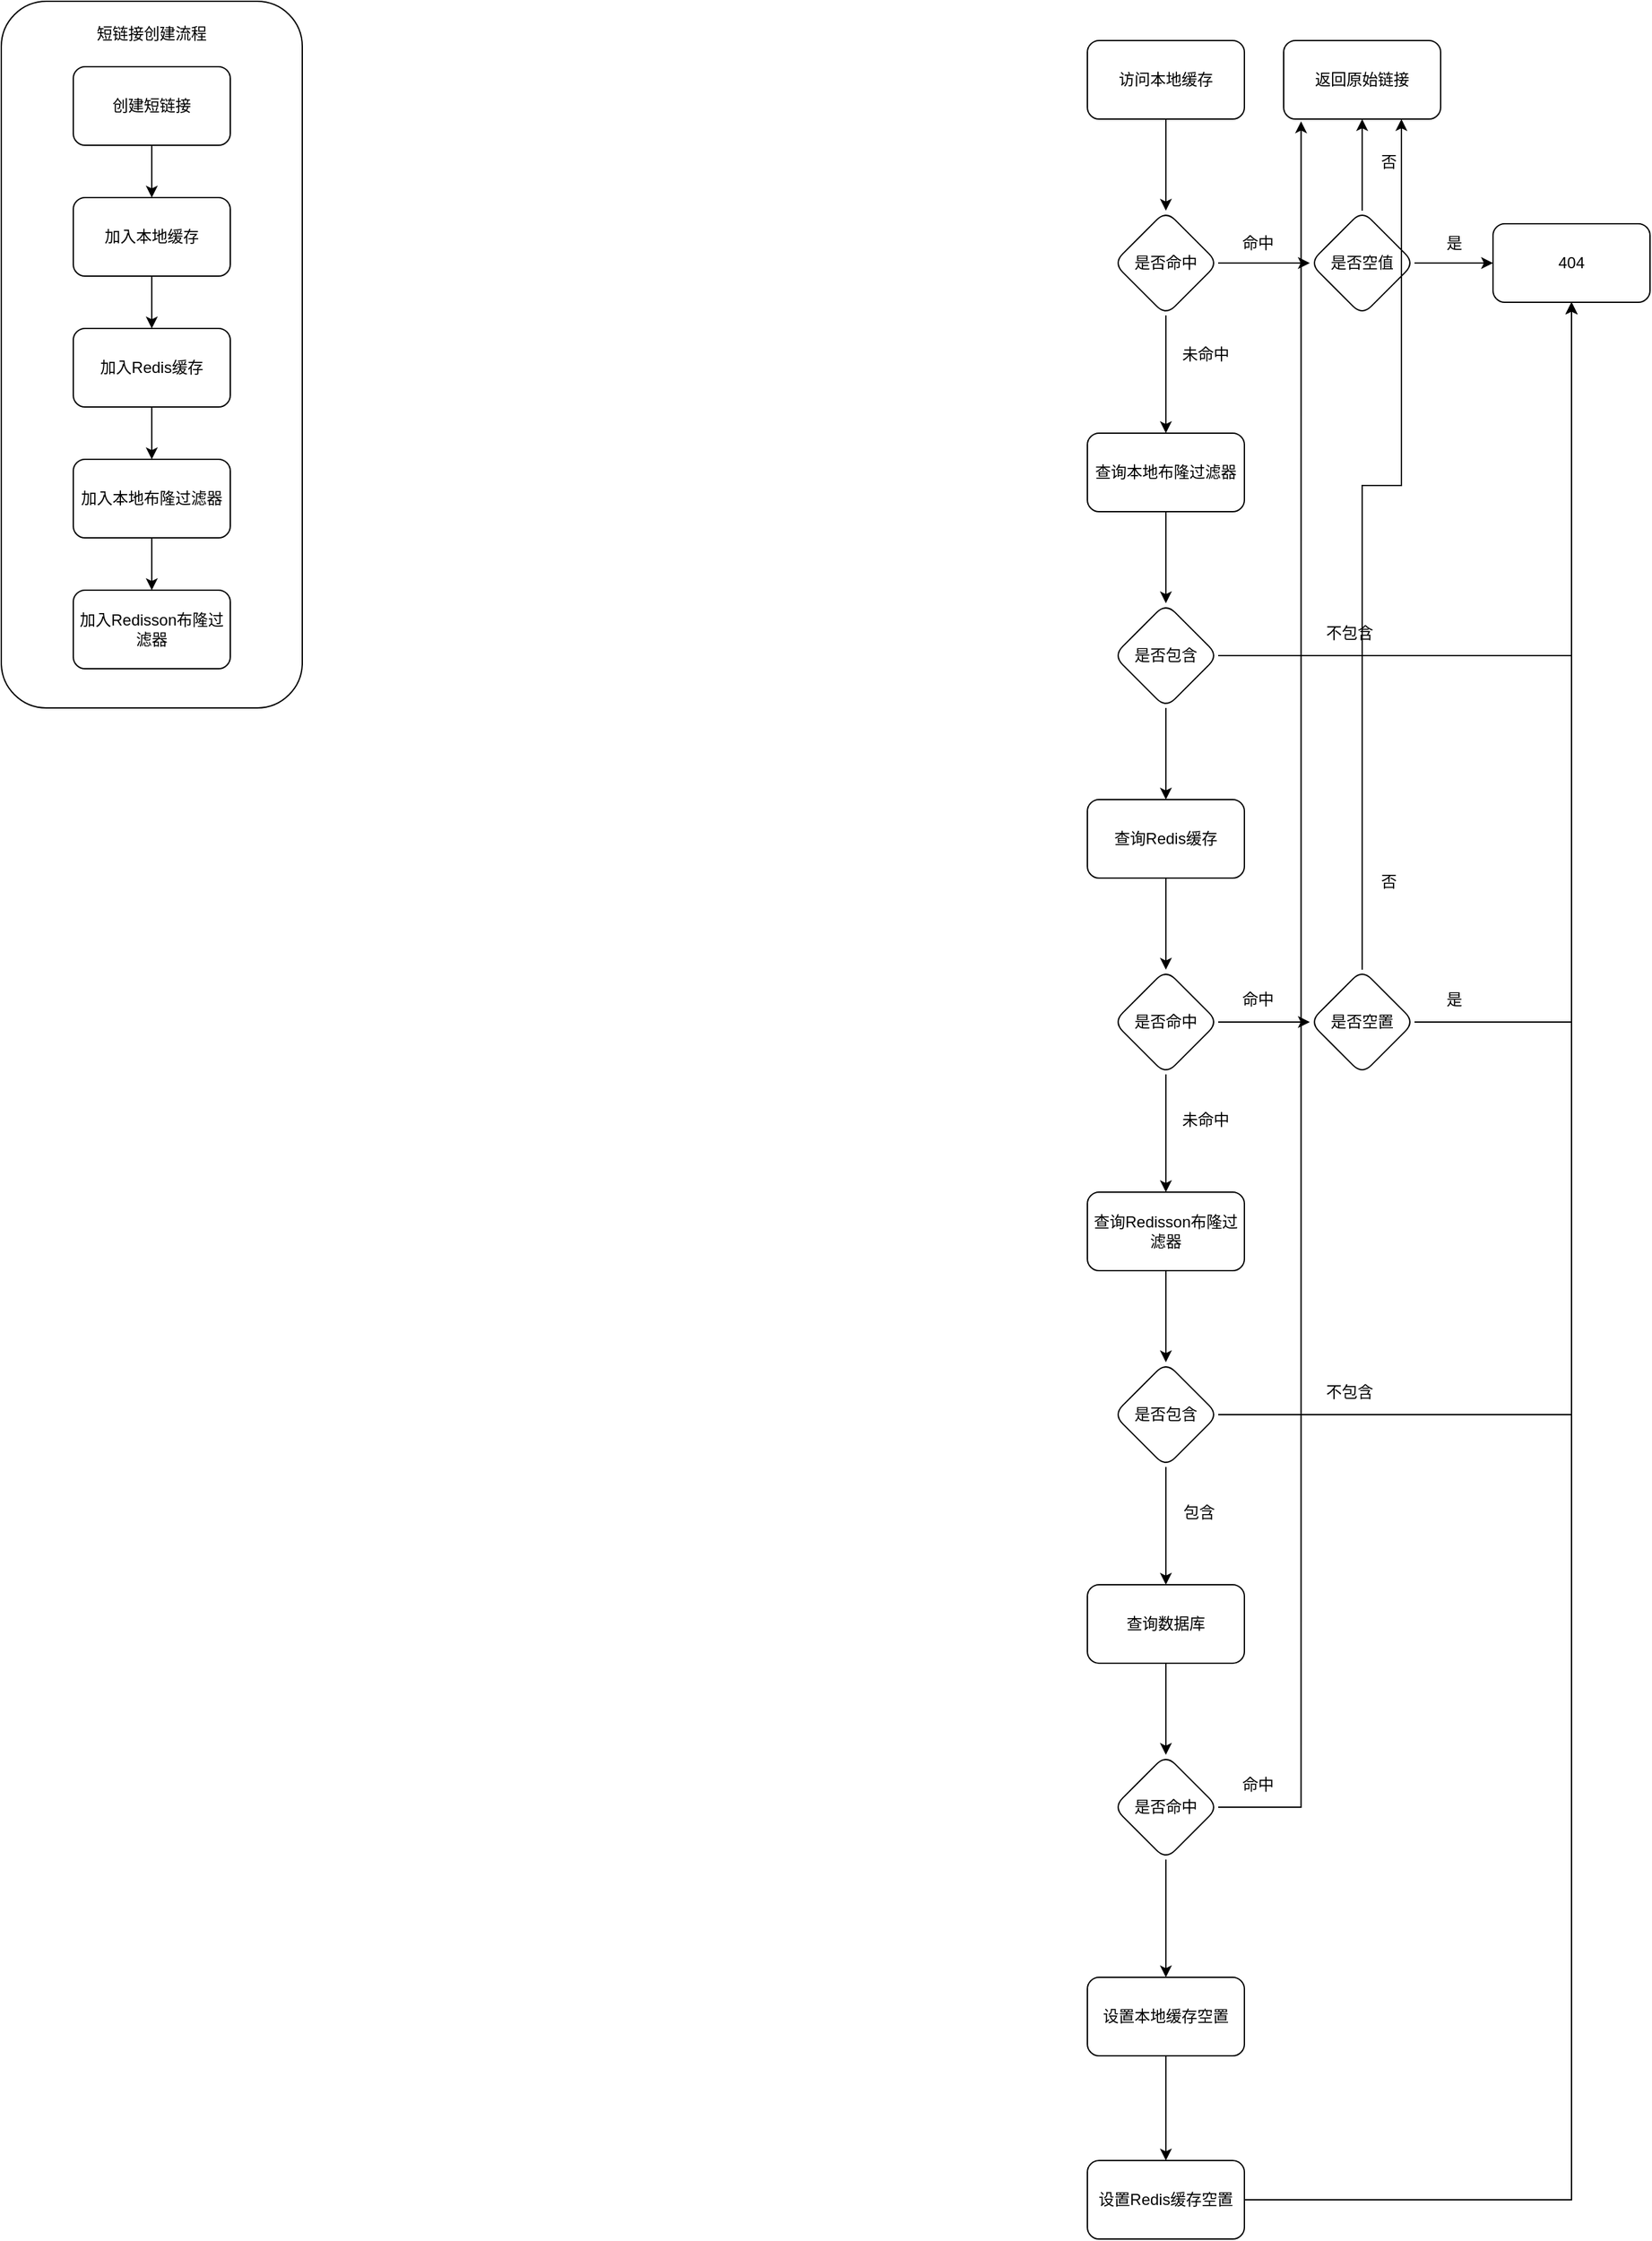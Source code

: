 <mxfile version="28.0.4">
  <diagram name="第 1 页" id="mXXJtRQOIAk-y63agnJB">
    <mxGraphModel dx="1701" dy="996" grid="1" gridSize="10" guides="1" tooltips="1" connect="1" arrows="1" fold="1" page="1" pageScale="1" pageWidth="2339" pageHeight="3300" math="0" shadow="0">
      <root>
        <mxCell id="0" />
        <mxCell id="1" parent="0" />
        <mxCell id="KLF6bR-u0PDEBaUB7QFk-12" value="" style="group" vertex="1" connectable="0" parent="1">
          <mxGeometry x="120" y="80" width="230" height="540" as="geometry" />
        </mxCell>
        <mxCell id="KLF6bR-u0PDEBaUB7QFk-10" value="" style="rounded=1;whiteSpace=wrap;html=1;" vertex="1" parent="KLF6bR-u0PDEBaUB7QFk-12">
          <mxGeometry width="230" height="540" as="geometry" />
        </mxCell>
        <mxCell id="KLF6bR-u0PDEBaUB7QFk-3" value="" style="edgeStyle=orthogonalEdgeStyle;rounded=0;orthogonalLoop=1;jettySize=auto;html=1;" edge="1" parent="KLF6bR-u0PDEBaUB7QFk-12" source="KLF6bR-u0PDEBaUB7QFk-1" target="KLF6bR-u0PDEBaUB7QFk-2">
          <mxGeometry relative="1" as="geometry" />
        </mxCell>
        <mxCell id="KLF6bR-u0PDEBaUB7QFk-1" value="创建短链接" style="rounded=1;whiteSpace=wrap;html=1;" vertex="1" parent="KLF6bR-u0PDEBaUB7QFk-12">
          <mxGeometry x="55" y="50" width="120" height="60" as="geometry" />
        </mxCell>
        <mxCell id="KLF6bR-u0PDEBaUB7QFk-5" value="" style="edgeStyle=orthogonalEdgeStyle;rounded=0;orthogonalLoop=1;jettySize=auto;html=1;" edge="1" parent="KLF6bR-u0PDEBaUB7QFk-12" source="KLF6bR-u0PDEBaUB7QFk-2" target="KLF6bR-u0PDEBaUB7QFk-4">
          <mxGeometry relative="1" as="geometry" />
        </mxCell>
        <mxCell id="KLF6bR-u0PDEBaUB7QFk-2" value="加入本地缓存" style="rounded=1;whiteSpace=wrap;html=1;" vertex="1" parent="KLF6bR-u0PDEBaUB7QFk-12">
          <mxGeometry x="55" y="150" width="120" height="60" as="geometry" />
        </mxCell>
        <mxCell id="KLF6bR-u0PDEBaUB7QFk-7" value="" style="edgeStyle=orthogonalEdgeStyle;rounded=0;orthogonalLoop=1;jettySize=auto;html=1;" edge="1" parent="KLF6bR-u0PDEBaUB7QFk-12" source="KLF6bR-u0PDEBaUB7QFk-4" target="KLF6bR-u0PDEBaUB7QFk-6">
          <mxGeometry relative="1" as="geometry" />
        </mxCell>
        <mxCell id="KLF6bR-u0PDEBaUB7QFk-4" value="加入Redis缓存" style="rounded=1;whiteSpace=wrap;html=1;" vertex="1" parent="KLF6bR-u0PDEBaUB7QFk-12">
          <mxGeometry x="55" y="250" width="120" height="60" as="geometry" />
        </mxCell>
        <mxCell id="KLF6bR-u0PDEBaUB7QFk-9" value="" style="edgeStyle=orthogonalEdgeStyle;rounded=0;orthogonalLoop=1;jettySize=auto;html=1;" edge="1" parent="KLF6bR-u0PDEBaUB7QFk-12" source="KLF6bR-u0PDEBaUB7QFk-6" target="KLF6bR-u0PDEBaUB7QFk-8">
          <mxGeometry relative="1" as="geometry" />
        </mxCell>
        <mxCell id="KLF6bR-u0PDEBaUB7QFk-6" value="加入本地布隆过滤器" style="rounded=1;whiteSpace=wrap;html=1;" vertex="1" parent="KLF6bR-u0PDEBaUB7QFk-12">
          <mxGeometry x="55" y="350" width="120" height="60" as="geometry" />
        </mxCell>
        <mxCell id="KLF6bR-u0PDEBaUB7QFk-8" value="加入Redisson布隆过滤器" style="whiteSpace=wrap;html=1;rounded=1;" vertex="1" parent="KLF6bR-u0PDEBaUB7QFk-12">
          <mxGeometry x="55" y="450" width="120" height="60" as="geometry" />
        </mxCell>
        <mxCell id="KLF6bR-u0PDEBaUB7QFk-11" value="短链接创建流程" style="text;html=1;align=center;verticalAlign=middle;whiteSpace=wrap;rounded=0;" vertex="1" parent="KLF6bR-u0PDEBaUB7QFk-12">
          <mxGeometry x="65" y="10" width="100" height="30" as="geometry" />
        </mxCell>
        <mxCell id="KLF6bR-u0PDEBaUB7QFk-23" value="404" style="whiteSpace=wrap;html=1;rounded=1;" vertex="1" parent="1">
          <mxGeometry x="1260" y="250" width="120" height="60" as="geometry" />
        </mxCell>
        <mxCell id="KLF6bR-u0PDEBaUB7QFk-69" value="" style="group" vertex="1" connectable="0" parent="1">
          <mxGeometry x="950" y="110" width="300" height="1680" as="geometry" />
        </mxCell>
        <mxCell id="KLF6bR-u0PDEBaUB7QFk-15" value="" style="edgeStyle=orthogonalEdgeStyle;rounded=0;orthogonalLoop=1;jettySize=auto;html=1;" edge="1" parent="KLF6bR-u0PDEBaUB7QFk-69" source="KLF6bR-u0PDEBaUB7QFk-13" target="KLF6bR-u0PDEBaUB7QFk-14">
          <mxGeometry relative="1" as="geometry" />
        </mxCell>
        <mxCell id="KLF6bR-u0PDEBaUB7QFk-13" value="访问本地缓存" style="rounded=1;whiteSpace=wrap;html=1;" vertex="1" parent="KLF6bR-u0PDEBaUB7QFk-69">
          <mxGeometry width="120" height="60" as="geometry" />
        </mxCell>
        <mxCell id="KLF6bR-u0PDEBaUB7QFk-21" value="" style="edgeStyle=orthogonalEdgeStyle;rounded=0;orthogonalLoop=1;jettySize=auto;html=1;" edge="1" parent="KLF6bR-u0PDEBaUB7QFk-69" source="KLF6bR-u0PDEBaUB7QFk-14" target="KLF6bR-u0PDEBaUB7QFk-20">
          <mxGeometry relative="1" as="geometry" />
        </mxCell>
        <mxCell id="KLF6bR-u0PDEBaUB7QFk-29" value="" style="edgeStyle=orthogonalEdgeStyle;rounded=0;orthogonalLoop=1;jettySize=auto;html=1;" edge="1" parent="KLF6bR-u0PDEBaUB7QFk-69" source="KLF6bR-u0PDEBaUB7QFk-14" target="KLF6bR-u0PDEBaUB7QFk-28">
          <mxGeometry relative="1" as="geometry" />
        </mxCell>
        <mxCell id="KLF6bR-u0PDEBaUB7QFk-14" value="是否命中" style="rhombus;whiteSpace=wrap;html=1;rounded=1;" vertex="1" parent="KLF6bR-u0PDEBaUB7QFk-69">
          <mxGeometry x="20" y="130" width="80" height="80" as="geometry" />
        </mxCell>
        <mxCell id="KLF6bR-u0PDEBaUB7QFk-16" value="返回原始链接" style="whiteSpace=wrap;html=1;rounded=1;" vertex="1" parent="KLF6bR-u0PDEBaUB7QFk-69">
          <mxGeometry x="150" width="120" height="60" as="geometry" />
        </mxCell>
        <mxCell id="KLF6bR-u0PDEBaUB7QFk-24" value="" style="edgeStyle=orthogonalEdgeStyle;rounded=0;orthogonalLoop=1;jettySize=auto;html=1;" edge="1" parent="KLF6bR-u0PDEBaUB7QFk-69" source="KLF6bR-u0PDEBaUB7QFk-20" target="KLF6bR-u0PDEBaUB7QFk-23">
          <mxGeometry relative="1" as="geometry" />
        </mxCell>
        <mxCell id="KLF6bR-u0PDEBaUB7QFk-26" value="" style="edgeStyle=orthogonalEdgeStyle;rounded=0;orthogonalLoop=1;jettySize=auto;html=1;" edge="1" parent="KLF6bR-u0PDEBaUB7QFk-69" source="KLF6bR-u0PDEBaUB7QFk-20" target="KLF6bR-u0PDEBaUB7QFk-16">
          <mxGeometry relative="1" as="geometry" />
        </mxCell>
        <mxCell id="KLF6bR-u0PDEBaUB7QFk-20" value="是否空值" style="rhombus;whiteSpace=wrap;html=1;rounded=1;" vertex="1" parent="KLF6bR-u0PDEBaUB7QFk-69">
          <mxGeometry x="170" y="130" width="80" height="80" as="geometry" />
        </mxCell>
        <mxCell id="KLF6bR-u0PDEBaUB7QFk-25" value="是" style="text;html=1;align=center;verticalAlign=middle;resizable=0;points=[];autosize=1;strokeColor=none;fillColor=none;" vertex="1" parent="KLF6bR-u0PDEBaUB7QFk-69">
          <mxGeometry x="260" y="140" width="40" height="30" as="geometry" />
        </mxCell>
        <mxCell id="KLF6bR-u0PDEBaUB7QFk-27" value="否" style="text;html=1;align=center;verticalAlign=middle;resizable=0;points=[];autosize=1;strokeColor=none;fillColor=none;" vertex="1" parent="KLF6bR-u0PDEBaUB7QFk-69">
          <mxGeometry x="210" y="78" width="40" height="30" as="geometry" />
        </mxCell>
        <mxCell id="KLF6bR-u0PDEBaUB7QFk-34" value="" style="edgeStyle=orthogonalEdgeStyle;rounded=0;orthogonalLoop=1;jettySize=auto;html=1;" edge="1" parent="KLF6bR-u0PDEBaUB7QFk-69" source="KLF6bR-u0PDEBaUB7QFk-28" target="KLF6bR-u0PDEBaUB7QFk-33">
          <mxGeometry relative="1" as="geometry" />
        </mxCell>
        <mxCell id="KLF6bR-u0PDEBaUB7QFk-28" value="查询本地布隆过滤器" style="whiteSpace=wrap;html=1;rounded=1;" vertex="1" parent="KLF6bR-u0PDEBaUB7QFk-69">
          <mxGeometry y="300" width="120" height="60" as="geometry" />
        </mxCell>
        <mxCell id="KLF6bR-u0PDEBaUB7QFk-30" value="未命中" style="text;html=1;align=center;verticalAlign=middle;resizable=0;points=[];autosize=1;strokeColor=none;fillColor=none;" vertex="1" parent="KLF6bR-u0PDEBaUB7QFk-69">
          <mxGeometry x="60" y="225" width="60" height="30" as="geometry" />
        </mxCell>
        <mxCell id="KLF6bR-u0PDEBaUB7QFk-31" value="命中" style="text;html=1;align=center;verticalAlign=middle;resizable=0;points=[];autosize=1;strokeColor=none;fillColor=none;" vertex="1" parent="KLF6bR-u0PDEBaUB7QFk-69">
          <mxGeometry x="105" y="140" width="50" height="30" as="geometry" />
        </mxCell>
        <mxCell id="KLF6bR-u0PDEBaUB7QFk-35" style="edgeStyle=orthogonalEdgeStyle;rounded=0;orthogonalLoop=1;jettySize=auto;html=1;entryX=0.5;entryY=1;entryDx=0;entryDy=0;" edge="1" parent="KLF6bR-u0PDEBaUB7QFk-69" source="KLF6bR-u0PDEBaUB7QFk-33" target="KLF6bR-u0PDEBaUB7QFk-23">
          <mxGeometry relative="1" as="geometry" />
        </mxCell>
        <mxCell id="KLF6bR-u0PDEBaUB7QFk-38" value="" style="edgeStyle=orthogonalEdgeStyle;rounded=0;orthogonalLoop=1;jettySize=auto;html=1;" edge="1" parent="KLF6bR-u0PDEBaUB7QFk-69" source="KLF6bR-u0PDEBaUB7QFk-33" target="KLF6bR-u0PDEBaUB7QFk-37">
          <mxGeometry relative="1" as="geometry" />
        </mxCell>
        <mxCell id="KLF6bR-u0PDEBaUB7QFk-33" value="是否包含" style="rhombus;whiteSpace=wrap;html=1;rounded=1;" vertex="1" parent="KLF6bR-u0PDEBaUB7QFk-69">
          <mxGeometry x="20" y="430" width="80" height="80" as="geometry" />
        </mxCell>
        <mxCell id="KLF6bR-u0PDEBaUB7QFk-36" value="不包含" style="text;html=1;align=center;verticalAlign=middle;resizable=0;points=[];autosize=1;strokeColor=none;fillColor=none;" vertex="1" parent="KLF6bR-u0PDEBaUB7QFk-69">
          <mxGeometry x="170" y="438" width="60" height="30" as="geometry" />
        </mxCell>
        <mxCell id="KLF6bR-u0PDEBaUB7QFk-42" value="" style="edgeStyle=orthogonalEdgeStyle;rounded=0;orthogonalLoop=1;jettySize=auto;html=1;" edge="1" parent="KLF6bR-u0PDEBaUB7QFk-69" source="KLF6bR-u0PDEBaUB7QFk-37" target="KLF6bR-u0PDEBaUB7QFk-41">
          <mxGeometry relative="1" as="geometry" />
        </mxCell>
        <mxCell id="KLF6bR-u0PDEBaUB7QFk-37" value="查询Redis缓存" style="whiteSpace=wrap;html=1;rounded=1;" vertex="1" parent="KLF6bR-u0PDEBaUB7QFk-69">
          <mxGeometry y="580" width="120" height="60" as="geometry" />
        </mxCell>
        <mxCell id="KLF6bR-u0PDEBaUB7QFk-44" value="" style="edgeStyle=orthogonalEdgeStyle;rounded=0;orthogonalLoop=1;jettySize=auto;html=1;" edge="1" parent="KLF6bR-u0PDEBaUB7QFk-69" source="KLF6bR-u0PDEBaUB7QFk-41" target="KLF6bR-u0PDEBaUB7QFk-43">
          <mxGeometry relative="1" as="geometry" />
        </mxCell>
        <mxCell id="KLF6bR-u0PDEBaUB7QFk-51" value="" style="edgeStyle=orthogonalEdgeStyle;rounded=0;orthogonalLoop=1;jettySize=auto;html=1;" edge="1" parent="KLF6bR-u0PDEBaUB7QFk-69" source="KLF6bR-u0PDEBaUB7QFk-41" target="KLF6bR-u0PDEBaUB7QFk-50">
          <mxGeometry relative="1" as="geometry" />
        </mxCell>
        <mxCell id="KLF6bR-u0PDEBaUB7QFk-41" value="是否命中" style="rhombus;whiteSpace=wrap;html=1;rounded=1;" vertex="1" parent="KLF6bR-u0PDEBaUB7QFk-69">
          <mxGeometry x="20" y="710" width="80" height="80" as="geometry" />
        </mxCell>
        <mxCell id="KLF6bR-u0PDEBaUB7QFk-46" style="edgeStyle=orthogonalEdgeStyle;rounded=0;orthogonalLoop=1;jettySize=auto;html=1;entryX=0.75;entryY=1;entryDx=0;entryDy=0;" edge="1" parent="KLF6bR-u0PDEBaUB7QFk-69" source="KLF6bR-u0PDEBaUB7QFk-43" target="KLF6bR-u0PDEBaUB7QFk-16">
          <mxGeometry relative="1" as="geometry">
            <Array as="points">
              <mxPoint x="210" y="340" />
              <mxPoint x="240" y="340" />
            </Array>
          </mxGeometry>
        </mxCell>
        <mxCell id="KLF6bR-u0PDEBaUB7QFk-48" style="edgeStyle=orthogonalEdgeStyle;rounded=0;orthogonalLoop=1;jettySize=auto;html=1;exitX=1;exitY=0.5;exitDx=0;exitDy=0;entryX=0.5;entryY=1;entryDx=0;entryDy=0;" edge="1" parent="KLF6bR-u0PDEBaUB7QFk-69" source="KLF6bR-u0PDEBaUB7QFk-43" target="KLF6bR-u0PDEBaUB7QFk-23">
          <mxGeometry relative="1" as="geometry" />
        </mxCell>
        <mxCell id="KLF6bR-u0PDEBaUB7QFk-43" value="是否空置" style="rhombus;whiteSpace=wrap;html=1;rounded=1;" vertex="1" parent="KLF6bR-u0PDEBaUB7QFk-69">
          <mxGeometry x="170" y="710" width="80" height="80" as="geometry" />
        </mxCell>
        <mxCell id="KLF6bR-u0PDEBaUB7QFk-45" value="命中" style="text;html=1;align=center;verticalAlign=middle;resizable=0;points=[];autosize=1;strokeColor=none;fillColor=none;" vertex="1" parent="KLF6bR-u0PDEBaUB7QFk-69">
          <mxGeometry x="105" y="718" width="50" height="30" as="geometry" />
        </mxCell>
        <mxCell id="KLF6bR-u0PDEBaUB7QFk-47" value="否" style="text;html=1;align=center;verticalAlign=middle;resizable=0;points=[];autosize=1;strokeColor=none;fillColor=none;" vertex="1" parent="KLF6bR-u0PDEBaUB7QFk-69">
          <mxGeometry x="210" y="628" width="40" height="30" as="geometry" />
        </mxCell>
        <mxCell id="KLF6bR-u0PDEBaUB7QFk-49" value="是" style="text;html=1;align=center;verticalAlign=middle;resizable=0;points=[];autosize=1;strokeColor=none;fillColor=none;" vertex="1" parent="KLF6bR-u0PDEBaUB7QFk-69">
          <mxGeometry x="260" y="718" width="40" height="30" as="geometry" />
        </mxCell>
        <mxCell id="KLF6bR-u0PDEBaUB7QFk-54" value="" style="edgeStyle=orthogonalEdgeStyle;rounded=0;orthogonalLoop=1;jettySize=auto;html=1;" edge="1" parent="KLF6bR-u0PDEBaUB7QFk-69" source="KLF6bR-u0PDEBaUB7QFk-50" target="KLF6bR-u0PDEBaUB7QFk-53">
          <mxGeometry relative="1" as="geometry" />
        </mxCell>
        <mxCell id="KLF6bR-u0PDEBaUB7QFk-50" value="查询Redisson布隆过滤器" style="whiteSpace=wrap;html=1;rounded=1;" vertex="1" parent="KLF6bR-u0PDEBaUB7QFk-69">
          <mxGeometry y="880" width="120" height="60" as="geometry" />
        </mxCell>
        <mxCell id="KLF6bR-u0PDEBaUB7QFk-52" value="未命中" style="text;html=1;align=center;verticalAlign=middle;resizable=0;points=[];autosize=1;strokeColor=none;fillColor=none;" vertex="1" parent="KLF6bR-u0PDEBaUB7QFk-69">
          <mxGeometry x="60" y="810" width="60" height="30" as="geometry" />
        </mxCell>
        <mxCell id="KLF6bR-u0PDEBaUB7QFk-55" style="edgeStyle=orthogonalEdgeStyle;rounded=0;orthogonalLoop=1;jettySize=auto;html=1;exitX=1;exitY=0.5;exitDx=0;exitDy=0;entryX=0.5;entryY=1;entryDx=0;entryDy=0;" edge="1" parent="KLF6bR-u0PDEBaUB7QFk-69" source="KLF6bR-u0PDEBaUB7QFk-53" target="KLF6bR-u0PDEBaUB7QFk-23">
          <mxGeometry relative="1" as="geometry" />
        </mxCell>
        <mxCell id="KLF6bR-u0PDEBaUB7QFk-58" value="" style="edgeStyle=orthogonalEdgeStyle;rounded=0;orthogonalLoop=1;jettySize=auto;html=1;" edge="1" parent="KLF6bR-u0PDEBaUB7QFk-69" source="KLF6bR-u0PDEBaUB7QFk-53" target="KLF6bR-u0PDEBaUB7QFk-57">
          <mxGeometry relative="1" as="geometry" />
        </mxCell>
        <mxCell id="KLF6bR-u0PDEBaUB7QFk-53" value="是否包含" style="rhombus;whiteSpace=wrap;html=1;rounded=1;" vertex="1" parent="KLF6bR-u0PDEBaUB7QFk-69">
          <mxGeometry x="20" y="1010" width="80" height="80" as="geometry" />
        </mxCell>
        <mxCell id="KLF6bR-u0PDEBaUB7QFk-56" value="不包含" style="text;html=1;align=center;verticalAlign=middle;resizable=0;points=[];autosize=1;strokeColor=none;fillColor=none;" vertex="1" parent="KLF6bR-u0PDEBaUB7QFk-69">
          <mxGeometry x="170" y="1018" width="60" height="30" as="geometry" />
        </mxCell>
        <mxCell id="KLF6bR-u0PDEBaUB7QFk-61" value="" style="edgeStyle=orthogonalEdgeStyle;rounded=0;orthogonalLoop=1;jettySize=auto;html=1;" edge="1" parent="KLF6bR-u0PDEBaUB7QFk-69" source="KLF6bR-u0PDEBaUB7QFk-57" target="KLF6bR-u0PDEBaUB7QFk-60">
          <mxGeometry relative="1" as="geometry" />
        </mxCell>
        <mxCell id="KLF6bR-u0PDEBaUB7QFk-57" value="查询数据库" style="whiteSpace=wrap;html=1;rounded=1;" vertex="1" parent="KLF6bR-u0PDEBaUB7QFk-69">
          <mxGeometry y="1180" width="120" height="60" as="geometry" />
        </mxCell>
        <mxCell id="KLF6bR-u0PDEBaUB7QFk-59" value="包含" style="text;html=1;align=center;verticalAlign=middle;resizable=0;points=[];autosize=1;strokeColor=none;fillColor=none;" vertex="1" parent="KLF6bR-u0PDEBaUB7QFk-69">
          <mxGeometry x="60" y="1110" width="50" height="30" as="geometry" />
        </mxCell>
        <mxCell id="KLF6bR-u0PDEBaUB7QFk-65" value="" style="edgeStyle=orthogonalEdgeStyle;rounded=0;orthogonalLoop=1;jettySize=auto;html=1;" edge="1" parent="KLF6bR-u0PDEBaUB7QFk-69" source="KLF6bR-u0PDEBaUB7QFk-60" target="KLF6bR-u0PDEBaUB7QFk-64">
          <mxGeometry relative="1" as="geometry" />
        </mxCell>
        <mxCell id="KLF6bR-u0PDEBaUB7QFk-60" value="是否命中" style="rhombus;whiteSpace=wrap;html=1;rounded=1;" vertex="1" parent="KLF6bR-u0PDEBaUB7QFk-69">
          <mxGeometry x="20" y="1310" width="80" height="80" as="geometry" />
        </mxCell>
        <mxCell id="KLF6bR-u0PDEBaUB7QFk-62" style="edgeStyle=orthogonalEdgeStyle;rounded=0;orthogonalLoop=1;jettySize=auto;html=1;entryX=0.111;entryY=1.029;entryDx=0;entryDy=0;entryPerimeter=0;" edge="1" parent="KLF6bR-u0PDEBaUB7QFk-69" source="KLF6bR-u0PDEBaUB7QFk-60" target="KLF6bR-u0PDEBaUB7QFk-16">
          <mxGeometry relative="1" as="geometry" />
        </mxCell>
        <mxCell id="KLF6bR-u0PDEBaUB7QFk-63" value="命中" style="text;html=1;align=center;verticalAlign=middle;resizable=0;points=[];autosize=1;strokeColor=none;fillColor=none;" vertex="1" parent="KLF6bR-u0PDEBaUB7QFk-69">
          <mxGeometry x="105" y="1318" width="50" height="30" as="geometry" />
        </mxCell>
        <mxCell id="KLF6bR-u0PDEBaUB7QFk-67" value="" style="edgeStyle=orthogonalEdgeStyle;rounded=0;orthogonalLoop=1;jettySize=auto;html=1;" edge="1" parent="KLF6bR-u0PDEBaUB7QFk-69" source="KLF6bR-u0PDEBaUB7QFk-64" target="KLF6bR-u0PDEBaUB7QFk-66">
          <mxGeometry relative="1" as="geometry" />
        </mxCell>
        <mxCell id="KLF6bR-u0PDEBaUB7QFk-64" value="设置本地缓存空置" style="whiteSpace=wrap;html=1;rounded=1;" vertex="1" parent="KLF6bR-u0PDEBaUB7QFk-69">
          <mxGeometry y="1480" width="120" height="60" as="geometry" />
        </mxCell>
        <mxCell id="KLF6bR-u0PDEBaUB7QFk-68" style="edgeStyle=orthogonalEdgeStyle;rounded=0;orthogonalLoop=1;jettySize=auto;html=1;exitX=1;exitY=0.5;exitDx=0;exitDy=0;entryX=0.5;entryY=1;entryDx=0;entryDy=0;" edge="1" parent="KLF6bR-u0PDEBaUB7QFk-69" source="KLF6bR-u0PDEBaUB7QFk-66" target="KLF6bR-u0PDEBaUB7QFk-23">
          <mxGeometry relative="1" as="geometry" />
        </mxCell>
        <mxCell id="KLF6bR-u0PDEBaUB7QFk-66" value="设置Redis缓存空置" style="whiteSpace=wrap;html=1;rounded=1;" vertex="1" parent="KLF6bR-u0PDEBaUB7QFk-69">
          <mxGeometry y="1620" width="120" height="60" as="geometry" />
        </mxCell>
      </root>
    </mxGraphModel>
  </diagram>
</mxfile>
